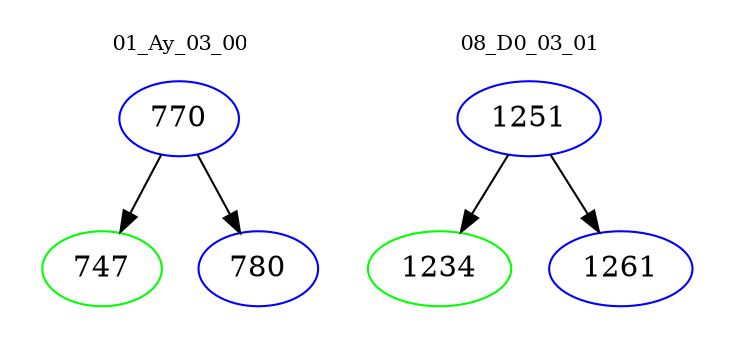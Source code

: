 digraph{
subgraph cluster_0 {
color = white
label = "01_Ay_03_00";
fontsize=10;
T0_770 [label="770", color="blue"]
T0_770 -> T0_747 [color="black"]
T0_747 [label="747", color="green"]
T0_770 -> T0_780 [color="black"]
T0_780 [label="780", color="blue"]
}
subgraph cluster_1 {
color = white
label = "08_D0_03_01";
fontsize=10;
T1_1251 [label="1251", color="blue"]
T1_1251 -> T1_1234 [color="black"]
T1_1234 [label="1234", color="green"]
T1_1251 -> T1_1261 [color="black"]
T1_1261 [label="1261", color="blue"]
}
}
